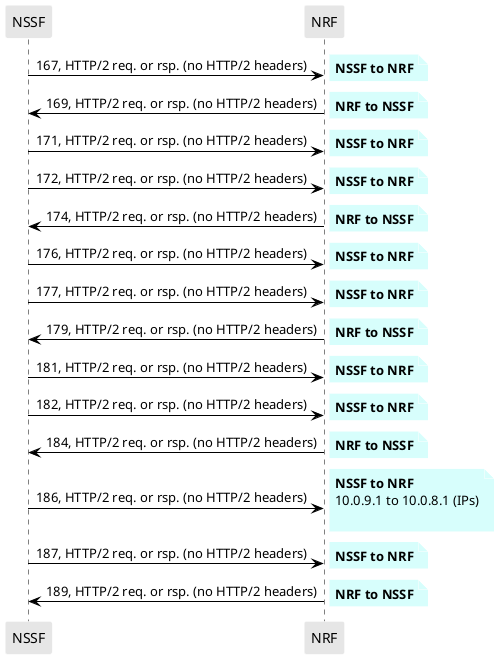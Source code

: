 @startuml
skinparam shadowing false
skinparam NoteBorderColor white
skinparam sequence {
    ArrowColor black
    LifeLineBorderColor black
    LifeLineBackgroundColor black
    ParticipantBorderColor white
    ParticipantBackgroundColor #e6e6e6
}
participant "NSSF"
participant "NRF"

"NSSF" -> "NRF": 167, HTTP/2 req. or rsp. (no HTTP/2 headers)

note right #D7FEFC
**NSSF to NRF**
end note

"NRF" -> "NSSF": 169, HTTP/2 req. or rsp. (no HTTP/2 headers)

note right #D7FEFC
**NRF to NSSF**
end note

"NSSF" -> "NRF": 171, HTTP/2 req. or rsp. (no HTTP/2 headers)

note right #D7FEFC
**NSSF to NRF**
end note

"NSSF" -> "NRF": 172, HTTP/2 req. or rsp. (no HTTP/2 headers)

note right #D7FEFC
**NSSF to NRF**
end note

"NRF" -> "NSSF": 174, HTTP/2 req. or rsp. (no HTTP/2 headers)

note right #D7FEFC
**NRF to NSSF**
end note

"NSSF" -> "NRF": 176, HTTP/2 req. or rsp. (no HTTP/2 headers)

note right #D7FEFC
**NSSF to NRF**
end note

"NSSF" -> "NRF": 177, HTTP/2 req. or rsp. (no HTTP/2 headers)

note right #D7FEFC
**NSSF to NRF**
end note

"NRF" -> "NSSF": 179, HTTP/2 req. or rsp. (no HTTP/2 headers)

note right #D7FEFC
**NRF to NSSF**
end note

"NSSF" -> "NRF": 181, HTTP/2 req. or rsp. (no HTTP/2 headers)

note right #D7FEFC
**NSSF to NRF**
end note

"NSSF" -> "NRF": 182, HTTP/2 req. or rsp. (no HTTP/2 headers)

note right #D7FEFC
**NSSF to NRF**
end note

"NRF" -> "NSSF": 184, HTTP/2 req. or rsp. (no HTTP/2 headers)

note right #D7FEFC
**NRF to NSSF**
end note

"NSSF" -> "NRF": 186, HTTP/2 req. or rsp. (no HTTP/2 headers)

note right #D7FEFC
**NSSF to NRF**
10.0.9.1 to 10.0.8.1 (IPs)

end note

"NSSF" -> "NRF": 187, HTTP/2 req. or rsp. (no HTTP/2 headers)

note right #D7FEFC
**NSSF to NRF**
end note

"NRF" -> "NSSF": 189, HTTP/2 req. or rsp. (no HTTP/2 headers)

note right #D7FEFC
**NRF to NSSF**
end note

@enduml
